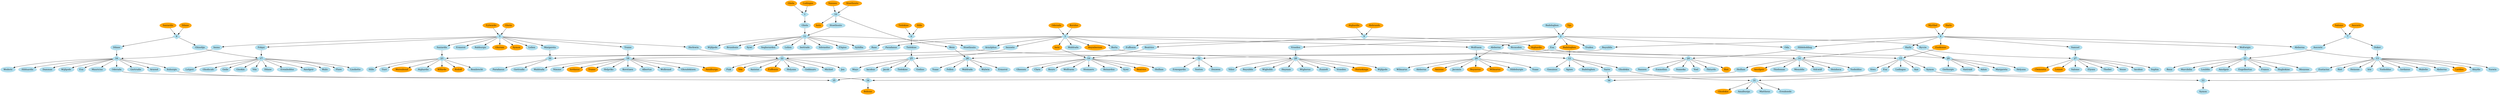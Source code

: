 digraph Families {
	node [color=lightblue2 style=filled]
	overlap=false
	"1a" [label=Ghela]
	"1b" [label=Ludingus]
	1 [shape=diamond]
	"1a" -> 1 [weight=12]
	"1b" -> 1 [weight=12]
	"2a" [label=Badeloghen]
	"2b" [label=Tijs]
	2 [shape=diamond]
	"2a" -> 2 [weight=12]
	"2b" -> 2 [weight=12]
	"3a" [label=Oderada]
	"3b" [label=Kerolus]
	3 [shape=diamond]
	"3a" -> 3 [weight=12]
	"3b" -> 3 [weight=12]
	"4a" [label=Myrthel]
	"4b" [label=Harlo]
	4 [shape=diamond]
	"4a" -> 4 [weight=12]
	"4b" -> 4 [weight=12]
	"5a" [label=Gloria]
	"5b" [label=Eylwardo]
	5 [shape=diamond]
	"5a" -> 5 [weight=12]
	"5b" -> 5 [weight=12]
	"6a" [label=Hille]
	"6b" [label=Tielekine]
	6 [shape=diamond]
	"6a" -> 6 [weight=12]
	"6b" -> 6 [weight=12]
	"7a" [label=Salome]
	"7b" [label=Assceric]
	7 [shape=diamond]
	"7a" -> 7 [weight=12]
	"7b" -> 7 [weight=12]
	"8a" [label=Saxiardis]
	"8b" [label=Dilane]
	8 [shape=diamond]
	"8a" -> 8 [weight=12]
	"8b" -> 8 [weight=12]
	"9a" [label=Atghardis]
	"9b" [label=Alebrando]
	9 [shape=diamond]
	"9a" -> 9 [weight=12]
	"9b" -> 9 [weight=12]
	"10a" [label=Nannen]
	"10b" [label=Stoethoute]
	10 [shape=diamond]
	"10a" -> 10 [weight=12]
	"10b" -> 10 [weight=12]
	"1c1" [label=Ghela]
	1 -> "1c1" [weight=6]
	"1a" [label=Ghela color=orange]
	"3c1" [label=Arnulphus]
	3 -> "3c1" [weight=6]
	"6c1" [label=Tielekine]
	6 -> "6c1" [weight=6]
	"6a" [label=Hille color=orange]
	"7c1" [label=Assceric]
	7 -> "7c1" [weight=6]
	"8c1" [label=Dilane]
	8 -> "8c1" [weight=6]
	"10c1" [label=Stoethoute]
	10 -> "10c1" [weight=6]
	"2c1" [label=Badeloghen]
	2 -> "2c1" [weight=6]
	"3c2" [label=Wolfraem]
	3 -> "3c2" [weight=6]
	"4c1" [label=Harlo]
	4 -> "4c1" [weight=6]
	"7c2" [label=Duker]
	7 -> "7c2" [weight=6]
	"7a" [label=Salome color=orange]
	"8c2" [label=Ghiselijn]
	8 -> "8c2" [weight=6]
	"8a" [label=Saxiardis color=orange]
	"2c2" [label=Esa]
	2 -> "2c2" [weight=6]
	"3c3" [label=Reymbernus]
	3 -> "3c3" [weight=6]
	"4c2" [label=Aleberna]
	4 -> "4c2" [weight=6]
	"5c1" [label=Imma]
	5 -> "5c1" [weight=6]
	"9c1" [label=Atghardis]
	9 -> "9c1" [weight=6]
	"2c3" [label=Vroeden]
	2 -> "2c3" [weight=6]
	"3c4" [label=Ioris]
	3 -> "3c4" [weight=6]
	"4c3" [label=Enekonus]
	4 -> "4c3" [weight=6]
	"5c2" [label=Rabburgis]
	5 -> "5c2" [weight=6]
	"9c2" [label=Beatrice]
	9 -> "9c2" [weight=6]
	"9a" [label=Atghardis color=orange]
	"10c2" [label=Wein]
	10 -> "10c2" [weight=6]
	"2c4" [label=Aleberna]
	2 -> "2c4" [weight=6]
	"4c4" [label=Reynildis]
	4 -> "4c4" [weight=6]
	"5c3" [label=Folqui]
	5 -> "5c3" [weight=6]
	"10c3" [label=Ioris]
	10 -> "10c3" [weight=6]
	"10a" [label=Nannen color=orange]
	"3c5" [label=Rase]
	3 -> "3c5" [weight=6]
	"4c5" [label=Woltwigis]
	4 -> "4c5" [weight=6]
	"5c4" [label=Trame]
	5 -> "5c4" [weight=6]
	"3c6" [label=Ricmoden]
	3 -> "3c6" [weight=6]
	"5c5" [label=Gheram]
	5 -> "5c5" [weight=6]
	"10c3" [label=Ioris color=orange]
	"5c6" [label=Symon]
	5 -> "5c6" [weight=6]
	"2c5" [label=Euffemia]
	2 -> "2c5" [weight=6]
	"4c6" [label=Samuel]
	4 -> "4c6" [weight=6]
	"2c6" [label=Truden]
	2 -> "2c6" [weight=6]
	"3c7" [label=Imsoete]
	3 -> "3c7" [weight=6]
	"4c7" [label=Hildebolding]
	4 -> "4c7" [weight=6]
	"4a" [label=Myrthel color=orange]
	"5c7" [label=Herlewin]
	5 -> "5c7" [weight=6]
	"2c7" [label=Ryccie]
	2 -> "2c7" [weight=6]
	"3c8" [label=Berta]
	3 -> "3c8" [weight=6]
	"5c8" [label=Saxiardis]
	5 -> "5c8" [weight=6]
	"2c8" [label=Oda]
	2 -> "2c8" [weight=6]
	"5c9" [label=Lelien]
	5 -> "5c9" [weight=6]
	"5c5" [label=Gheram color=orange]
	"3c9" [label=Waldrada]
	3 -> "3c9" [weight=6]
	"5c10" [label=Margareta]
	5 -> "5c10" [weight=6]
	"2b" [label=Tijs color=orange]
	"3c10" [label=Paradanus]
	3 -> "3c10" [weight=6]
	11 [shape=diamond]
	"1c1" -> 11 [weight=12]
	"10c1" -> 11 [weight=12]
	"11c1" [label=Stoethoute]
	11 -> "11c1" [weight=6]
	12 [shape=diamond]
	"2c1" -> 12 [weight=12]
	"3c2" -> 12 [weight=12]
	13 [shape=diamond]
	"4c2" -> 13 [weight=12]
	"7c2" -> 13 [weight=12]
	"12c1" [label=Badeloghen]
	12 -> "12c1" [weight=6]
	"13c1" [label=Aleberna]
	13 -> "13c1" [weight=6]
	14 [shape=diamond]
	"9c1" -> 14 [weight=12]
	"4c1" -> 14 [weight=12]
	15 [shape=diamond]
	"2c2" -> 15 [weight=12]
	"4c3" -> 15 [weight=12]
	"12c2" [label=Ghodekin]
	12 -> "12c2" [weight=6]
	"13c2" [label=Aleydis]
	13 -> "13c2" [weight=6]
	16 [shape=diamond]
	"5c1" -> 16 [weight=12]
	"8c1" -> 16 [weight=12]
	17 [shape=diamond]
	"5c3" -> 17 [weight=12]
	"8c2" -> 17 [weight=12]
	"11c2" [label=Lelien]
	11 -> "11c2" [weight=6]
	"12c3" [label=Sarre]
	12 -> "12c3" [weight=6]
	"13c3" [label=Lardies]
	13 -> "13c3" [weight=6]
	"13c3" [label=Lardies color=orange]
	"14c1" [label=Heillam]
	14 -> "14c1" [weight=6]
	"15c1" [label=Esa]
	15 -> "15c1" [weight=6]
	18 [shape=diamond]
	"5c4" -> 18 [weight=12]
	"3c1" -> 18 [weight=12]
	19 [shape=diamond]
	"9c2" -> 19 [weight=12]
	"3c4" -> 19 [weight=12]
	"12c4" [label=Gosuinus]
	12 -> "12c4" [weight=6]
	"13c4" [label=Eustacius]
	13 -> "13c4" [weight=6]
	"14c2" [label=Yseboldus]
	14 -> "14c2" [weight=6]
	"15c2" [label=Symon]
	15 -> "15c2" [weight=6]
	"16c1" [label=Oderada]
	16 -> "16c1" [weight=6]
	"17c1" [label=Geile]
	17 -> "17c1" [weight=6]
	"18c1" [label=Albertus]
	18 -> "18c1" [weight=6]
	"19c1" [label=Beatrice]
	19 -> "19c1" [weight=6]
	"12c5" [label=Agnes]
	12 -> "12c5" [weight=6]
	"2c1" [label=Badeloghen color=orange]
	"13c5" [label=Ysewin]
	13 -> "13c5" [weight=6]
	"15c3" [label=Aue]
	15 -> "15c3" [weight=6]
	"16c2" [label=Mauricius]
	16 -> "16c2" [weight=6]
	"17c2" [label=Gisekin]
	17 -> "17c2" [weight=6]
	"18c2" [label=Wolbrand]
	18 -> "18c2" [weight=6]
	"8b" [label=Dilane color=orange]
	"5c6" [label=Symon color=orange]
	20 [shape=diamond]
	"2c4" -> 20 [weight=12]
	"3c2" -> 20 [weight=12]
	"13c6" [label=Riet]
	13 -> "13c6" [weight=6]
	"14c3" [label=Menoldis]
	14 -> "14c3" [weight=6]
	"16c3" [label=Itsburgis]
	16 -> "16c3" [weight=6]
	"17c3" [label=Yda]
	17 -> "17c3" [weight=6]
	"18c3" [label=Ghoudekinen]
	18 -> "18c3" [weight=6]
	"19c2" [label=Heillam]
	19 -> "19c2" [weight=6]
	"20c1" [label=Amisius]
	20 -> "20c1" [weight=6]
	21 [shape=diamond]
	"4c5" -> 21 [weight=12]
	"7c1" -> 21 [weight=12]
	"5c11" [label=Ermerut]
	5 -> "5c11" [weight=6]
	"13c7" [label=Heinone]
	13 -> "13c7" [weight=6]
	"14c4" [label=Volcwiif]
	14 -> "14c4" [weight=6]
	"15c4" [label=Siwa]
	15 -> "15c4" [weight=6]
	"16c4" [label=Gertrudis]
	16 -> "16c4" [weight=6]
	"18c4" [label=Amalburga]
	18 -> "18c4" [weight=6]
	"18c4" [label=Amalburga color=orange]
	"19c3" [label=Gheesen]
	19 -> "19c3" [weight=6]
	"20c2" [label=Jacomin]
	20 -> "20c2" [weight=6]
	"7b" [label=Assceric color=orange]
	22 [shape=diamond]
	"2c5" -> 22 [weight=12]
	"5c7" -> 22 [weight=12]
	"11c3" [label=bertrade]
	11 -> "11c3" [weight=6]
	"13c8" [label=Iris]
	13 -> "13c8" [weight=6]
	"14c5" [label="Heinhocа"]
	14 -> "14c5" [weight=6]
	"15c5" [label=Ludingus]
	15 -> "15c5" [weight=6]
	"18c5" [label=Waldrada]
	18 -> "18c5" [weight=6]
	"20c3" [label=Reynerus]
	20 -> "20c3" [weight=6]
	"20c3" [label=Reynerus color=orange]
	"21c1" [label=Engelbertus]
	21 -> "21c1" [weight=6]
	"1b" [label=Ludingus color=orange]
	"6b" [label=Tielekine color=orange]
	"9b" [label=Alebrando color=orange]
	"10b" [label=Stoethoute color=orange]
	"4c3" [label=Enekonus color=orange]
	23 [shape=diamond]
	"5c8" -> 23 [weight=12]
	"3c5" -> 23 [weight=12]
	24 [shape=diamond]
	"3c6" -> 24 [weight=12]
	"4c7" -> 24 [weight=12]
	"11c4" [label=Isbrandus]
	11 -> "11c4" [weight=6]
	"13c9" [label=Yseboldus]
	13 -> "13c9" [weight=6]
	"14c6" [label=Amelgeir]
	14 -> "14c6" [weight=6]
	"16c5" [label=Arnoud]
	16 -> "16c5" [weight=6]
	"18c6" [label=Nimme]
	18 -> "18c6" [weight=6]
	"21c2" [label=Franco]
	21 -> "21c2" [weight=6]
	"22c1" [label=Euffemia]
	22 -> "22c1" [weight=6]
	"23c1" [label=Tiuri]
	23 -> "23c1" [weight=6]
	"3c3" [label=Reymbernus color=orange]
	25 [shape=diamond]
	"3c7" -> 25 [weight=12]
	"6c1" -> 25 [weight=12]
	26 [shape=diamond]
	"2c2" -> 26 [weight=12]
	"10c2" -> 26 [weight=12]
	27 [shape=diamond]
	"2c7" -> 27 [weight=12]
	"4c6" -> 27 [weight=12]
	"13c10" [label=Iordanus]
	13 -> "13c10" [weight=6]
	"16c6" [label=Wederic]
	16 -> "16c6" [weight=6]
	"17c4" [label=Dilane]
	17 -> "17c4" [weight=6]
	"18c7" [label=Iordanus]
	18 -> "18c7" [weight=6]
	"19c4" [label=Clara]
	19 -> "19c4" [weight=6]
	"23c2" [label=Werenboud]
	23 -> "23c2" [weight=6]
	"27c1" [label=Iacobus]
	27 -> "27c1" [weight=6]
	"3b" [label=Kerolus color=orange]
	28 [shape=diamond]
	"3c8" -> 28 [weight=12]
	"2c3" -> 28 [weight=12]
	"11c5" [label=Eligius]
	11 -> "11c5" [weight=6]
	"14c7" [label=Thieleman]
	14 -> "14c7" [weight=6]
	"9c1" [label=Atghardis color=orange]
	"16c7" [label=Hilduardis]
	16 -> "16c7" [weight=6]
	"17c5" [label=Eremboldus]
	17 -> "17c5" [weight=6]
	"18c8" [label=Trame]
	18 -> "18c8" [weight=6]
	"19c5" [label=Reuro]
	19 -> "19c5" [weight=6]
	"20c4" [label=Wilmarus]
	20 -> "20c4" [weight=6]
	"24c1" [label=Emmelina]
	24 -> "24c1" [weight=6]
	"25c1" [label=Tielekine]
	25 -> "25c1" [weight=6]
	"26c1" [label=Fellen]
	26 -> "26c1" [weight=6]
	"27c2" [label=Sophia]
	27 -> "27c2" [weight=6]
	"28c1" [label=Vroeden]
	28 -> "28c1" [weight=6]
	"14c6" [label=Amelgeir color=orange]
	"17c6" [label=Amelgeir]
	17 -> "17c6" [weight=6]
	"19c6" [label=Wolfraem]
	19 -> "19c6" [weight=6]
	"21c3" [label=Hughekine]
	21 -> "21c3" [weight=6]
	"22c2" [label=Helyana]
	22 -> "22c2" [weight=6]
	"24c2" [label=Suaneka]
	24 -> "24c2" [weight=6]
	"28c2" [label=Hornekinga]
	28 -> "28c2" [weight=6]
	"3a" [label=Oderada color=orange]
	"5b" [label=Eylwardo color=orange]
	"20c4" [label=Wilmarus color=orange]
	29 [shape=diamond]
	"2c8" -> 29 [weight=12]
	"4c1" -> 29 [weight=12]
	"11c6" [label=Sybillia]
	11 -> "11c6" [weight=6]
	"13c11" [label=Mabelie]
	13 -> "13c11" [weight=6]
	"16c8" [label=Dammas]
	16 -> "16c8" [weight=6]
	"17c7" [label=Walic]
	17 -> "17c7" [weight=6]
	"18c9" [label=Helpriko]
	18 -> "18c9" [weight=6]
	"19c7" [label=Stemaers]
	19 -> "19c7" [weight=6]
	"20c5" [label=Hildeburgis]
	20 -> "20c5" [weight=6]
	"21c4" [label=Menzone]
	21 -> "21c4" [weight=6]
	"22c3" [label=Geldmaro]
	22 -> "22c3" [weight=6]
	"23c3" [label=Atghardis]
	23 -> "23c3" [weight=6]
	"26c2" [label=Waldrada]
	26 -> "26c2" [weight=6]
	"27c3" [label=Clementia]
	27 -> "27c3" [weight=6]
	"28c3" [label=Wijfgode]
	28 -> "28c3" [weight=6]
	"29c1" [label=Vastraid]
	29 -> "29c1" [weight=6]
	"28c2" [label=Hornekinga color=orange]
	30 [shape=diamond]
	"5c10" -> 30 [weight=12]
	"3c10" -> 30 [weight=12]
	"16c9" [label=Wijfgode]
	16 -> "16c9" [weight=6]
	"17c8" [label=Flore]
	17 -> "17c8" [weight=6]
	"19c8" [label=Reinardus]
	19 -> "19c8" [weight=6]
	"21c5" [label=Baua]
	21 -> "21c5" [weight=6]
	"22c4" [label=Michiel]
	22 -> "22c4" [weight=6]
	"23c4" [label=Wlfarde]
	23 -> "23c4" [weight=6]
	"24c3" [label=Yoel]
	24 -> "24c3" [weight=6]
	"25c2" [label=Godino]
	25 -> "25c2" [weight=6]
	"27c4" [label=Lennot]
	27 -> "27c4" [weight=6]
	"28c4" [label=Ydier]
	28 -> "28c4" [weight=6]
	"29c2" [label=Adam]
	29 -> "29c2" [weight=6]
	"18c7" [label=Iordanus color=orange]
	"11c7" [label=Wijfgode]
	11 -> "11c7" [weight=6]
	"17c9" [label=Lisebette]
	17 -> "17c9" [weight=6]
	"18c10" [label=Kerstiaen]
	18 -> "18c10" [weight=6]
	"19c9" [label=Sywi]
	19 -> "19c9" [weight=6]
	"21c6" [label=Marcibilia]
	21 -> "21c6" [weight=6]
	"22c5" [label=Jan]
	22 -> "22c5" [weight=6]
	"23c5" [label=Rodolf]
	23 -> "23c5" [weight=6]
	"24c4" [label=Thitardo]
	24 -> "24c4" [weight=6]
	"25c3" [label=Moys]
	25 -> "25c3" [weight=6]
	"27c5" [label=Salome]
	27 -> "27c5" [weight=6]
	"28c5" [label=Reynildis]
	28 -> "28c5" [weight=6]
	"29c3" [label=Margareta]
	29 -> "29c3" [weight=6]
	"23c4" [label=Wlfarde color=orange]
	"27c4" [label=Lennot color=orange]
	31 [shape=diamond]
	"15c1" -> 31 [weight=12]
	"12c2" -> 31 [weight=12]
	"17c10" [label=Lutgeri]
	17 -> "17c10" [weight=6]
	"21c7" [label=Lenildis]
	21 -> "21c7" [weight=6]
	"22c6" [label=Piak]
	22 -> "22c6" [weight=6]
	"23c6" [label=Rembrecht]
	23 -> "23c6" [weight=6]
	"24c5" [label=Riet]
	24 -> "24c5" [weight=6]
	"24c5" [label=Riet color=orange]
	"26c3" [label=Walwin]
	26 -> "26c3" [weight=6]
	"27c6" [label="Elyasа"]
	27 -> "27c6" [weight=6]
	"28c6" [label=Wigboldo]
	28 -> "28c6" [weight=6]
	"29c4" [label=Helyana]
	29 -> "29c4" [weight=6]
	"30c1" [label=Paradanus]
	30 -> "30c1" [weight=6]
	"31c1" [label=Ghodekin]
	31 -> "31c1" [weight=6]
	"4b" [label=Harlo color=orange]
	"19c1" [label=Beatrice color=orange]
	32 [shape=diamond]
	"4c4" -> 32 [weight=12]
	"11c1" -> 32 [weight=12]
	"11c8" [label=Brundonis]
	11 -> "11c8" [weight=6]
	"16c10" [label=Esa]
	16 -> "16c10" [weight=6]
	"17c11" [label=Ghodscalc]
	17 -> "17c11" [weight=6]
	"20c6" [label=Ysaac]
	20 -> "20c6" [weight=6]
	"22c7" [label=Yda]
	22 -> "22c7" [weight=6]
	"25c4" [label=Iacobus]
	25 -> "25c4" [weight=6]
	"26c4" [label=Ermerut]
	26 -> "26c4" [weight=6]
	"27c7" [label=Thedwi]
	27 -> "27c7" [weight=6]
	"28c7" [label=Heyman]
	28 -> "28c7" [weight=6]
	"30c2" [label=Gertrudis]
	30 -> "30c2" [weight=6]
	"31c2" [label=Amalburga]
	31 -> "31c2" [weight=6]
	"32c1" [label=Soeten]
	32 -> "32c1" [weight=6]
	"20c1" [label=Amisius color=orange]
	"27c3" [label=Clementia color=orange]
	"31c1" [label=Ghodekin color=orange]
	33 [shape=diamond]
	"13c2" -> 33 [weight=12]
	"15c2" -> 33 [weight=12]
	"11c9" [label=Sywi]
	11 -> "11c9" [weight=6]
	"20c7" [label=Wilmarus]
	20 -> "20c7" [weight=6]
	"21c8" [label=Amelgeir]
	21 -> "21c8" [weight=6]
	"22c8" [label=Amisius]
	22 -> "22c8" [weight=6]
	"23c7" [label=Hille]
	23 -> "23c7" [weight=6]
	"25c5" [label=Jacob]
	25 -> "25c5" [weight=6]
	"28c8" [label=Wigherus]
	28 -> "28c8" [weight=6]
	"29c5" [label=Gerburgis]
	29 -> "29c5" [weight=6]
	"31c3" [label=Mattheus]
	31 -> "31c3" [weight=6]
	"32c2" [label=Douwen]
	32 -> "32c2" [weight=6]
	"33c1" [label=Symon]
	33 -> "33c1" [weight=6]
	"5a" [label=Gloria color=orange]
	"3c4" [label=Ioris color=orange]
	"22c1" [label=Euffemia color=orange]
	"22c7" [label=Yda color=orange]
	34 [shape=diamond]
	"16c3" -> 34 [weight=12]
	"13c4" -> 34 [weight=12]
	"11c10" [label=Segherarden]
	11 -> "11c10" [weight=6]
	"20c8" [label=Aleberna]
	20 -> "20c8" [weight=6]
	"24c6" [label=Nannen]
	24 -> "24c6" [weight=6]
	"26c5" [label=Ysaac]
	26 -> "26c5" [weight=6]
	"27c8" [label=Vesse]
	27 -> "27c8" [weight=6]
	"28c9" [label=Zuanelt]
	28 -> "28c9" [weight=6]
	"31c4" [label=Erenboede]
	31 -> "31c4" [weight=6]
	"32c3" [label=Ermegardis]
	32 -> "32c3" [weight=6]
	"34c1" [label=Bobone]
	34 -> "34c1" [weight=6]
	"34c1" [label=Bobone color=orange]
	"23c2" [label=Werenboud color=orange]
	"18c8" [label=Trame color=orange]
	"23c5" [label=Rodolf color=orange]
	35 [shape=diamond]
	"16c1" -> 35 [weight=12]
	"14c1" -> 35 [weight=12]
	36 [shape=diamond]
	"12c3" -> 36 [weight=12]
	"14c2" -> 36 [weight=12]
}
